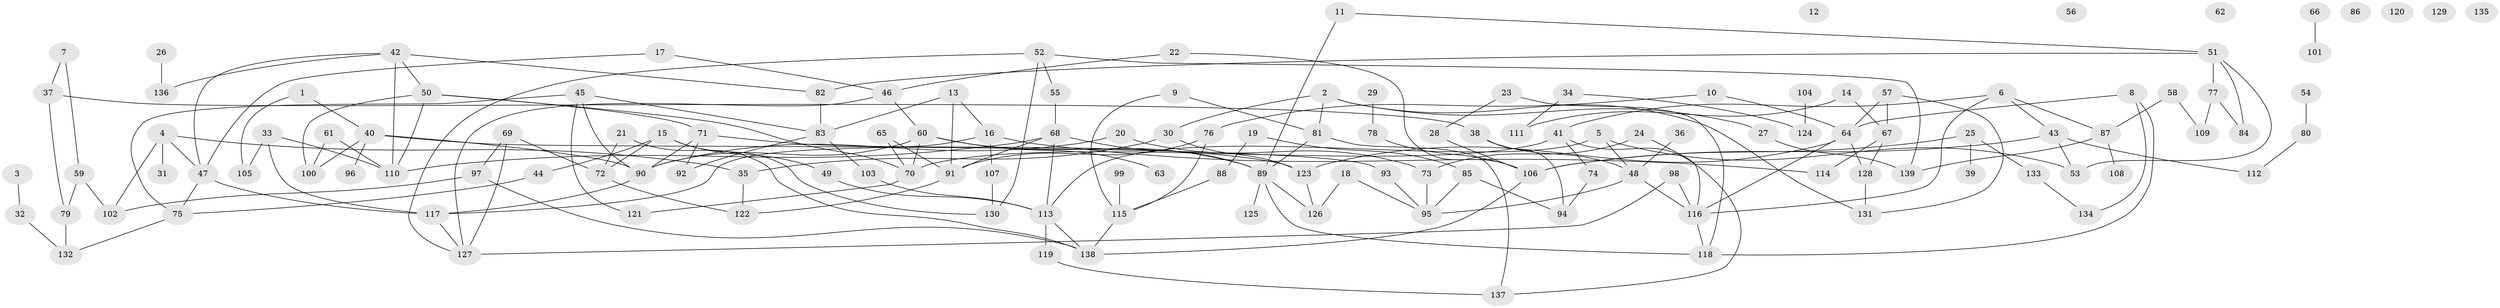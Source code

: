 // Generated by graph-tools (version 1.1) at 2025/40/03/09/25 04:40:19]
// undirected, 139 vertices, 196 edges
graph export_dot {
graph [start="1"]
  node [color=gray90,style=filled];
  1;
  2;
  3;
  4;
  5;
  6;
  7;
  8;
  9;
  10;
  11;
  12;
  13;
  14;
  15;
  16;
  17;
  18;
  19;
  20;
  21;
  22;
  23;
  24;
  25;
  26;
  27;
  28;
  29;
  30;
  31;
  32;
  33;
  34;
  35;
  36;
  37;
  38;
  39;
  40;
  41;
  42;
  43;
  44;
  45;
  46;
  47;
  48;
  49;
  50;
  51;
  52;
  53;
  54;
  55;
  56;
  57;
  58;
  59;
  60;
  61;
  62;
  63;
  64;
  65;
  66;
  67;
  68;
  69;
  70;
  71;
  72;
  73;
  74;
  75;
  76;
  77;
  78;
  79;
  80;
  81;
  82;
  83;
  84;
  85;
  86;
  87;
  88;
  89;
  90;
  91;
  92;
  93;
  94;
  95;
  96;
  97;
  98;
  99;
  100;
  101;
  102;
  103;
  104;
  105;
  106;
  107;
  108;
  109;
  110;
  111;
  112;
  113;
  114;
  115;
  116;
  117;
  118;
  119;
  120;
  121;
  122;
  123;
  124;
  125;
  126;
  127;
  128;
  129;
  130;
  131;
  132;
  133;
  134;
  135;
  136;
  137;
  138;
  139;
  1 -- 40;
  1 -- 105;
  2 -- 27;
  2 -- 30;
  2 -- 81;
  2 -- 131;
  3 -- 32;
  4 -- 31;
  4 -- 35;
  4 -- 47;
  4 -- 102;
  5 -- 48;
  5 -- 53;
  5 -- 113;
  6 -- 41;
  6 -- 43;
  6 -- 87;
  6 -- 116;
  7 -- 37;
  7 -- 59;
  8 -- 64;
  8 -- 118;
  8 -- 134;
  9 -- 81;
  9 -- 115;
  10 -- 64;
  10 -- 76;
  11 -- 51;
  11 -- 89;
  13 -- 16;
  13 -- 83;
  13 -- 91;
  14 -- 67;
  14 -- 111;
  15 -- 44;
  15 -- 49;
  15 -- 72;
  15 -- 130;
  16 -- 107;
  16 -- 114;
  16 -- 117;
  17 -- 46;
  17 -- 47;
  18 -- 95;
  18 -- 126;
  19 -- 85;
  19 -- 88;
  20 -- 73;
  20 -- 90;
  21 -- 72;
  21 -- 138;
  22 -- 46;
  22 -- 106;
  23 -- 28;
  23 -- 118;
  24 -- 73;
  24 -- 116;
  25 -- 39;
  25 -- 106;
  25 -- 133;
  26 -- 136;
  27 -- 139;
  28 -- 106;
  29 -- 78;
  30 -- 35;
  30 -- 123;
  32 -- 132;
  33 -- 105;
  33 -- 110;
  33 -- 117;
  34 -- 111;
  34 -- 124;
  35 -- 122;
  36 -- 48;
  37 -- 38;
  37 -- 79;
  38 -- 48;
  38 -- 94;
  40 -- 90;
  40 -- 93;
  40 -- 96;
  40 -- 100;
  41 -- 70;
  41 -- 74;
  41 -- 137;
  42 -- 47;
  42 -- 50;
  42 -- 82;
  42 -- 110;
  42 -- 136;
  43 -- 53;
  43 -- 106;
  43 -- 112;
  44 -- 75;
  45 -- 75;
  45 -- 83;
  45 -- 90;
  45 -- 121;
  46 -- 60;
  46 -- 127;
  47 -- 75;
  47 -- 117;
  48 -- 95;
  48 -- 116;
  49 -- 113;
  50 -- 70;
  50 -- 71;
  50 -- 100;
  50 -- 110;
  51 -- 53;
  51 -- 77;
  51 -- 82;
  51 -- 84;
  52 -- 55;
  52 -- 127;
  52 -- 130;
  52 -- 139;
  54 -- 80;
  55 -- 68;
  57 -- 64;
  57 -- 67;
  57 -- 131;
  58 -- 87;
  58 -- 109;
  59 -- 79;
  59 -- 102;
  60 -- 63;
  60 -- 70;
  60 -- 89;
  60 -- 90;
  61 -- 100;
  61 -- 110;
  64 -- 116;
  64 -- 123;
  64 -- 128;
  65 -- 70;
  65 -- 91;
  66 -- 101;
  67 -- 114;
  67 -- 128;
  68 -- 89;
  68 -- 91;
  68 -- 110;
  68 -- 113;
  69 -- 72;
  69 -- 97;
  69 -- 127;
  70 -- 121;
  71 -- 90;
  71 -- 92;
  71 -- 123;
  72 -- 122;
  73 -- 95;
  74 -- 94;
  75 -- 132;
  76 -- 91;
  76 -- 115;
  77 -- 84;
  77 -- 109;
  78 -- 106;
  79 -- 132;
  80 -- 112;
  81 -- 89;
  81 -- 137;
  82 -- 83;
  83 -- 92;
  83 -- 103;
  85 -- 94;
  85 -- 95;
  87 -- 108;
  87 -- 139;
  88 -- 115;
  89 -- 118;
  89 -- 125;
  89 -- 126;
  90 -- 117;
  91 -- 122;
  93 -- 95;
  97 -- 102;
  97 -- 138;
  98 -- 116;
  98 -- 127;
  99 -- 115;
  103 -- 113;
  104 -- 124;
  106 -- 138;
  107 -- 130;
  113 -- 119;
  113 -- 138;
  115 -- 138;
  116 -- 118;
  117 -- 127;
  119 -- 137;
  123 -- 126;
  128 -- 131;
  133 -- 134;
}
